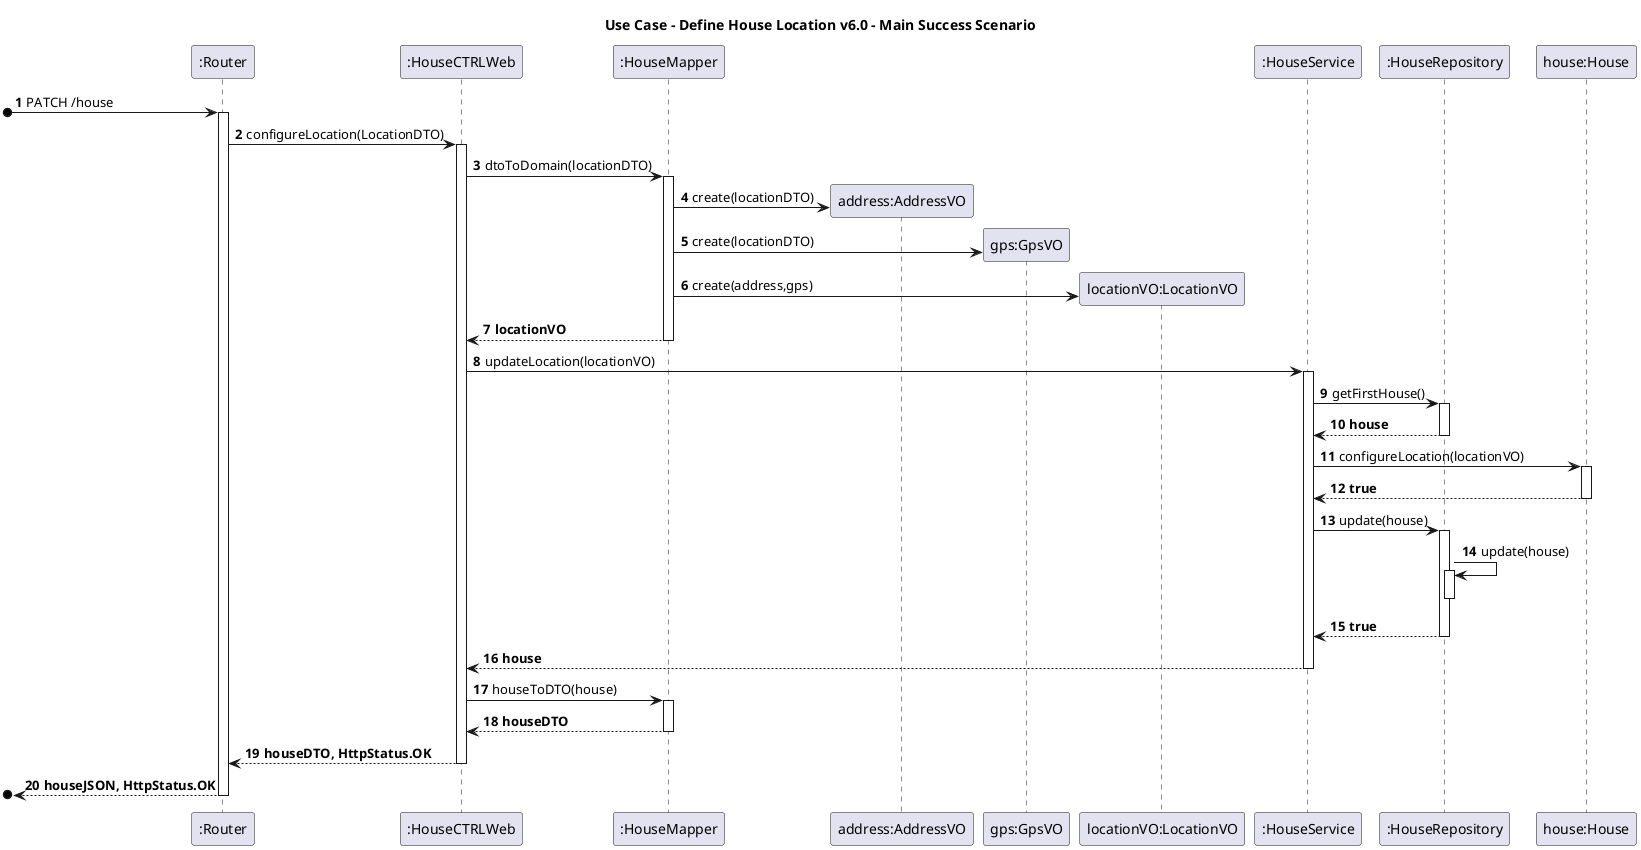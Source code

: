 @startuml

autonumber

title Use Case - Define House Location v6.0 - Main Success Scenario

participant ":Router" as R
participant ":HouseCTRLWeb" as C
participant ":HouseMapper" as HM
participant "address:AddressVO" as AddVO
participant "gps:GpsVO" as GVO
participant "locationVO:LocationVO" as Lvo
participant ":LocationVO" as Lvo
participant ":HouseService" as HS
participant ":HouseRepository" as HR
participant "house:House" as H

[o-> R : PATCH /house
activate R
R -> C : configureLocation(LocationDTO)
activate C
C -> HM : dtoToDomain(locationDTO)
activate HM
HM -> AddVO** : create(locationDTO)
HM -> GVO** : create(locationDTO)
HM -> Lvo** : create(address,gps)
HM --> C : **locationVO**
deactivate HM
C -> HS : updateLocation(locationVO)
activate HS
HS -> HR : getFirstHouse()
activate HR
HR --> HS : **house**
deactivate HR
HS -> H : configureLocation(locationVO)
activate H
H --> HS : **true**
deactivate H
HS -> HR : update(house)
activate HR
HR -> HR : update(house)
activate HR
deactivate HR
HR --> HS : **true**
deactivate HR
HS --> C : **house**
deactivate HS

C -> HM : houseToDTO(house)
activate HM
HM --> C : **houseDTO**
deactivate HM

C --> R : **houseDTO, HttpStatus.OK**
deactivate C
[o<-- R : **houseJSON, HttpStatus.OK**

deactivate R
@enduml